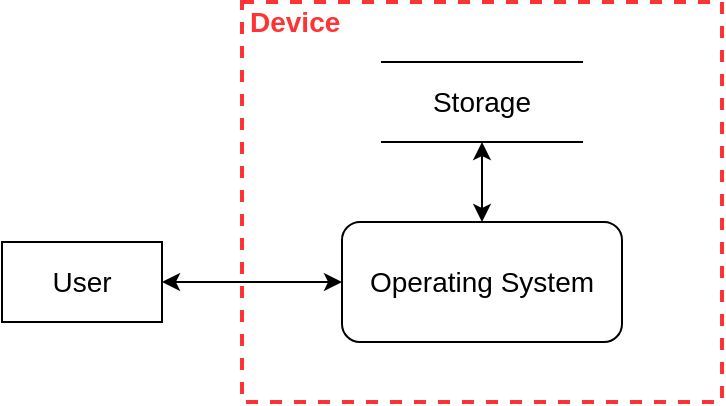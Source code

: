 <mxfile version="13.7.3" type="device"><diagram id="9IWmdSMfJTpE5Gw8eWRQ" name="Page-1"><mxGraphModel dx="1030" dy="675" grid="1" gridSize="10" guides="1" tooltips="1" connect="1" arrows="1" fold="1" page="0" pageScale="1" pageWidth="850" pageHeight="1100" math="0" shadow="0"><root><mxCell id="0"/><mxCell id="1" value="Base - device" style="" parent="0"/><mxCell id="WU7GWfCi_3GzVYFVgM7I-1" value="&lt;font style=&quot;font-size: 14px&quot;&gt;Device&lt;/font&gt;" style="html=1;fontColor=#FF3333;fontStyle=1;align=left;verticalAlign=top;spacing=0;labelBorderColor=none;fillColor=none;dashed=1;strokeWidth=2;strokeColor=#FF3333;spacingLeft=4;spacingTop=-3;" parent="1" vertex="1"><mxGeometry y="-120" width="240" height="200" as="geometry"/></mxCell><mxCell id="rx-pIHJR_-xb5jepBgxt-20" value="&lt;font style=&quot;font-size: 14px&quot;&gt;User&lt;/font&gt;" style="rounded=0;whiteSpace=wrap;html=1;" parent="1" vertex="1"><mxGeometry x="-120" width="80" height="40" as="geometry"/></mxCell><mxCell id="rx-pIHJR_-xb5jepBgxt-44" value="" style="endArrow=classic;startArrow=classic;html=1;fontColor=#FF3333;entryX=1;entryY=0.5;entryDx=0;entryDy=0;exitX=0;exitY=0.5;exitDx=0;exitDy=0;" parent="1" source="I14JQnqc5djPPpYl-Pe8-3" target="rx-pIHJR_-xb5jepBgxt-20" edge="1"><mxGeometry width="50" height="50" relative="1" as="geometry"><mxPoint x="130" y="125" as="sourcePoint"/><mxPoint x="-20" y="87.5" as="targetPoint"/></mxGeometry></mxCell><mxCell id="I14JQnqc5djPPpYl-Pe8-3" value="&lt;font style=&quot;font-size: 14px&quot;&gt;Operating System&lt;/font&gt;" style="rounded=1;whiteSpace=wrap;html=1;" parent="1" vertex="1"><mxGeometry x="50" y="-10" width="140" height="60" as="geometry"/></mxCell><mxCell id="I14JQnqc5djPPpYl-Pe8-4" value="&lt;font style=&quot;font-size: 14px&quot;&gt;Storage&lt;/font&gt;" style="shape=partialRectangle;whiteSpace=wrap;html=1;left=0;right=0;fillColor=none;" parent="1" vertex="1"><mxGeometry x="70" y="-90" width="100" height="40" as="geometry"/></mxCell><mxCell id="I14JQnqc5djPPpYl-Pe8-5" value="" style="endArrow=classic;startArrow=classic;html=1;fontColor=#FF3333;entryX=0.5;entryY=0;entryDx=0;entryDy=0;exitX=0.5;exitY=1;exitDx=0;exitDy=0;" parent="1" source="I14JQnqc5djPPpYl-Pe8-4" target="I14JQnqc5djPPpYl-Pe8-3" edge="1"><mxGeometry width="50" height="50" relative="1" as="geometry"><mxPoint x="70" y="30" as="sourcePoint"/><mxPoint x="-30" y="30" as="targetPoint"/></mxGeometry></mxCell></root></mxGraphModel></diagram></mxfile>